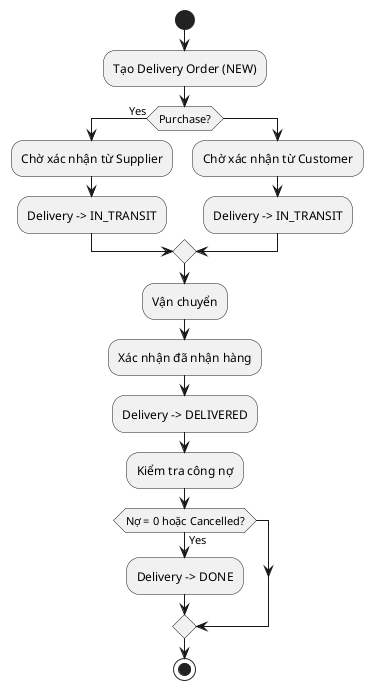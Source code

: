 @startuml delivery-order
start
:Tạo Delivery Order (NEW);
if (Purchase?) then (Yes)
  :Chờ xác nhận từ Supplier;
  :Delivery -> IN_TRANSIT;
else
  :Chờ xác nhận từ Customer;
  :Delivery -> IN_TRANSIT;
endif

:Vận chuyển;
:Xác nhận đã nhận hàng;
:Delivery -> DELIVERED;
:Kiểm tra công nợ;
if (Nợ = 0 hoặc Cancelled?) then (Yes)
  :Delivery -> DONE;
endif
stop
@enduml
